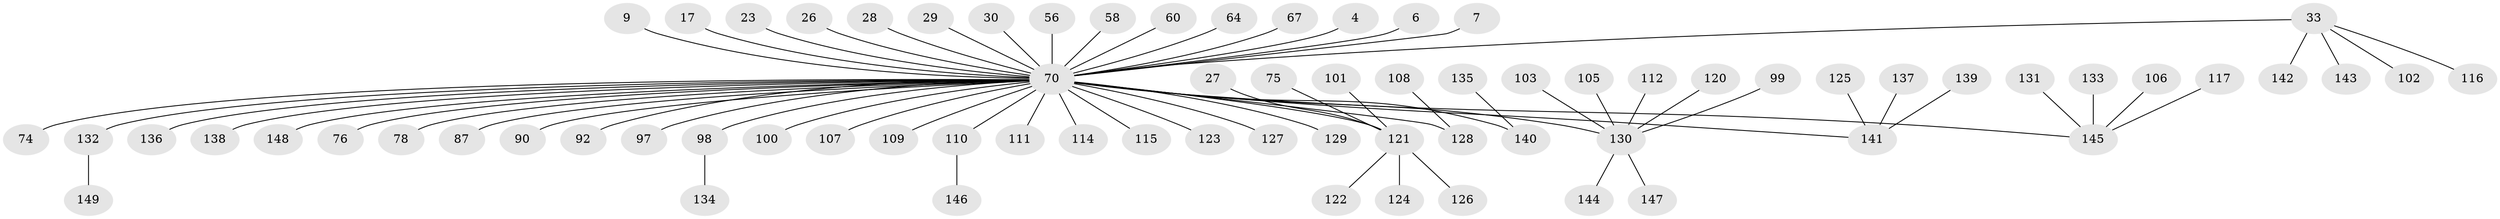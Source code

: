 // original degree distribution, {13: 0.006711409395973154, 2: 0.21476510067114093, 8: 0.006711409395973154, 1: 0.6174496644295302, 33: 0.006711409395973154, 5: 0.03355704697986577, 9: 0.006711409395973154, 3: 0.08053691275167785, 12: 0.006711409395973154, 4: 0.013422818791946308, 6: 0.006711409395973154}
// Generated by graph-tools (version 1.1) at 2025/48/03/09/25 04:48:31]
// undirected, 74 vertices, 73 edges
graph export_dot {
graph [start="1"]
  node [color=gray90,style=filled];
  4;
  6;
  7;
  9;
  17;
  23;
  26;
  27;
  28;
  29;
  30 [super="+21"];
  33;
  56;
  58;
  60;
  64;
  67 [super="+35"];
  70 [super="+13+12"];
  74 [super="+59"];
  75;
  76 [super="+63"];
  78 [super="+77"];
  87 [super="+46"];
  90;
  92;
  97;
  98;
  99;
  100 [super="+51"];
  101;
  102;
  103;
  105;
  106;
  107;
  108;
  109;
  110;
  111;
  112;
  114;
  115 [super="+16"];
  116;
  117;
  120;
  121 [super="+93+66+82"];
  122 [super="+61"];
  123 [super="+11+83"];
  124;
  125;
  126;
  127 [super="+34+95"];
  128 [super="+45+71+79+104"];
  129;
  130 [super="+38+20+40+80+42+68+81+94"];
  131;
  132 [super="+119"];
  133;
  134;
  135;
  136 [super="+19+73"];
  137;
  138;
  139;
  140 [super="+113"];
  141 [super="+96"];
  142 [super="+48"];
  143;
  144;
  145 [super="+118+91"];
  146;
  147;
  148;
  149;
  4 -- 70;
  6 -- 70;
  7 -- 70;
  9 -- 70;
  17 -- 70;
  23 -- 70;
  26 -- 70;
  27 -- 121;
  28 -- 70;
  29 -- 70;
  30 -- 70;
  33 -- 102;
  33 -- 116;
  33 -- 143;
  33 -- 70 [weight=2];
  33 -- 142;
  56 -- 70;
  58 -- 70;
  60 -- 70;
  64 -- 70;
  67 -- 70;
  70 -- 138;
  70 -- 148;
  70 -- 90;
  70 -- 92;
  70 -- 97;
  70 -- 98;
  70 -- 109;
  70 -- 110;
  70 -- 114 [weight=2];
  70 -- 129;
  70 -- 107;
  70 -- 111;
  70 -- 136;
  70 -- 128;
  70 -- 123 [weight=2];
  70 -- 130;
  70 -- 127;
  70 -- 132;
  70 -- 115;
  70 -- 145;
  70 -- 121 [weight=3];
  70 -- 87;
  70 -- 100;
  70 -- 74;
  70 -- 76;
  70 -- 78;
  70 -- 140;
  70 -- 141;
  75 -- 121;
  98 -- 134;
  99 -- 130;
  101 -- 121;
  103 -- 130;
  105 -- 130;
  106 -- 145;
  108 -- 128;
  110 -- 146;
  112 -- 130;
  117 -- 145;
  120 -- 130;
  121 -- 126;
  121 -- 124;
  121 -- 122;
  125 -- 141;
  130 -- 144;
  130 -- 147;
  131 -- 145;
  132 -- 149;
  133 -- 145;
  135 -- 140;
  137 -- 141;
  139 -- 141;
}
